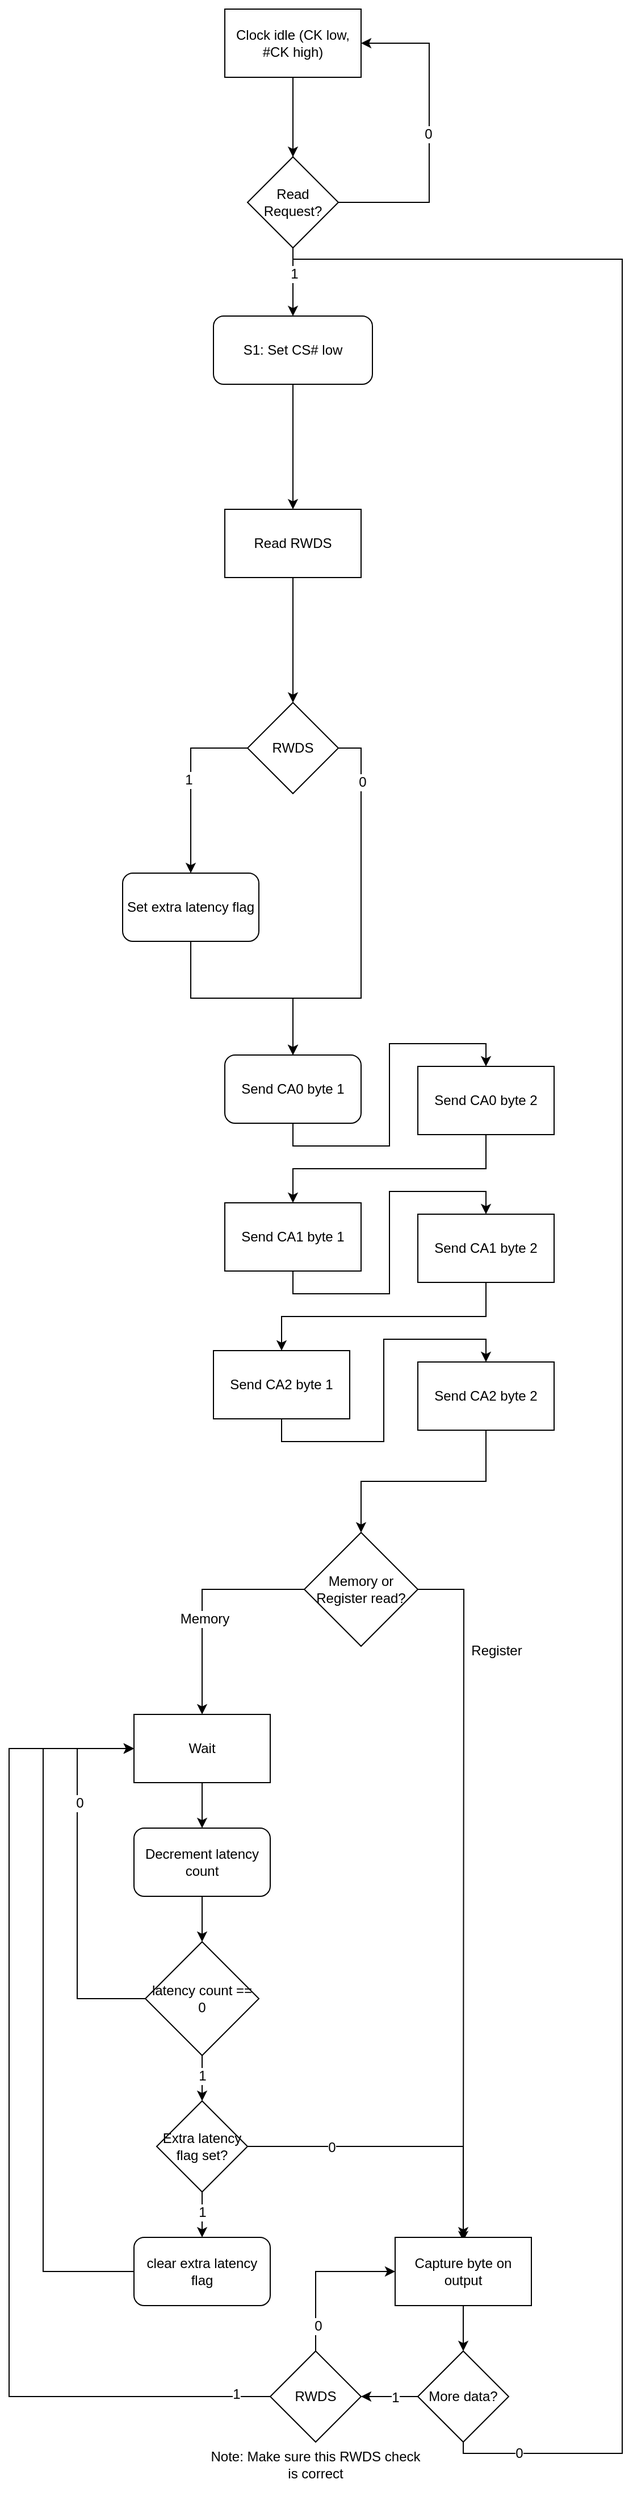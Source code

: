 <mxfile version="12.7.9" type="device"><diagram id="rFzE-h0C4OcnvdwO5dkT" name="Page-1"><mxGraphModel dx="1182" dy="1864" grid="1" gridSize="10" guides="1" tooltips="1" connect="1" arrows="1" fold="1" page="1" pageScale="1" pageWidth="850" pageHeight="1100" math="0" shadow="0"><root><mxCell id="0"/><mxCell id="1" parent="0"/><mxCell id="8U5P-9D5meJblMVot_Um-66" style="edgeStyle=orthogonalEdgeStyle;rounded=0;orthogonalLoop=1;jettySize=auto;html=1;exitX=0.5;exitY=1;exitDx=0;exitDy=0;entryX=0.5;entryY=0;entryDx=0;entryDy=0;" edge="1" parent="1" source="8U5P-9D5meJblMVot_Um-1" target="8U5P-9D5meJblMVot_Um-65"><mxGeometry relative="1" as="geometry"/></mxCell><mxCell id="8U5P-9D5meJblMVot_Um-1" value="S1: Set CS# low" style="rounded=1;whiteSpace=wrap;html=1;" vertex="1" parent="1"><mxGeometry x="330" y="-80" width="140" height="60" as="geometry"/></mxCell><mxCell id="8U5P-9D5meJblMVot_Um-6" style="edgeStyle=orthogonalEdgeStyle;rounded=0;orthogonalLoop=1;jettySize=auto;html=1;exitX=0;exitY=0.5;exitDx=0;exitDy=0;entryX=0.5;entryY=0;entryDx=0;entryDy=0;" edge="1" parent="1" source="8U5P-9D5meJblMVot_Um-2" target="8U5P-9D5meJblMVot_Um-4"><mxGeometry relative="1" as="geometry"/></mxCell><mxCell id="8U5P-9D5meJblMVot_Um-8" value="1" style="text;html=1;align=center;verticalAlign=middle;resizable=0;points=[];labelBackgroundColor=#ffffff;" vertex="1" connectable="0" parent="8U5P-9D5meJblMVot_Um-6"><mxGeometry x="-0.375" y="28" relative="1" as="geometry"><mxPoint x="-30" y="28" as="offset"/></mxGeometry></mxCell><mxCell id="8U5P-9D5meJblMVot_Um-41" style="edgeStyle=orthogonalEdgeStyle;rounded=0;orthogonalLoop=1;jettySize=auto;html=1;exitX=1;exitY=0.5;exitDx=0;exitDy=0;entryX=0.5;entryY=0;entryDx=0;entryDy=0;" edge="1" parent="1" source="8U5P-9D5meJblMVot_Um-2" target="8U5P-9D5meJblMVot_Um-10"><mxGeometry relative="1" as="geometry"><Array as="points"><mxPoint x="460" y="300"/><mxPoint x="460" y="520"/><mxPoint x="400" y="520"/></Array></mxGeometry></mxCell><mxCell id="8U5P-9D5meJblMVot_Um-42" value="0" style="text;html=1;align=center;verticalAlign=middle;resizable=0;points=[];labelBackgroundColor=#ffffff;" vertex="1" connectable="0" parent="8U5P-9D5meJblMVot_Um-41"><mxGeometry x="-0.717" y="1" relative="1" as="geometry"><mxPoint as="offset"/></mxGeometry></mxCell><mxCell id="8U5P-9D5meJblMVot_Um-2" value="RWDS" style="rhombus;whiteSpace=wrap;html=1;" vertex="1" parent="1"><mxGeometry x="360" y="260" width="80" height="80" as="geometry"/></mxCell><mxCell id="8U5P-9D5meJblMVot_Um-11" style="edgeStyle=orthogonalEdgeStyle;rounded=0;orthogonalLoop=1;jettySize=auto;html=1;exitX=0.5;exitY=1;exitDx=0;exitDy=0;entryX=0.5;entryY=0;entryDx=0;entryDy=0;" edge="1" parent="1" source="8U5P-9D5meJblMVot_Um-4" target="8U5P-9D5meJblMVot_Um-10"><mxGeometry relative="1" as="geometry"/></mxCell><mxCell id="8U5P-9D5meJblMVot_Um-4" value="Set extra latency flag" style="rounded=1;whiteSpace=wrap;html=1;" vertex="1" parent="1"><mxGeometry x="250" y="410" width="120" height="60" as="geometry"/></mxCell><mxCell id="8U5P-9D5meJblMVot_Um-14" style="edgeStyle=orthogonalEdgeStyle;rounded=0;orthogonalLoop=1;jettySize=auto;html=1;exitX=0.5;exitY=1;exitDx=0;exitDy=0;entryX=0.5;entryY=0;entryDx=0;entryDy=0;" edge="1" parent="1" source="8U5P-9D5meJblMVot_Um-10" target="8U5P-9D5meJblMVot_Um-13"><mxGeometry relative="1" as="geometry"/></mxCell><mxCell id="8U5P-9D5meJblMVot_Um-10" value="&lt;div&gt;Send CA0 byte 1&lt;/div&gt;" style="rounded=1;whiteSpace=wrap;html=1;" vertex="1" parent="1"><mxGeometry x="340" y="570" width="120" height="60" as="geometry"/></mxCell><mxCell id="8U5P-9D5meJblMVot_Um-16" style="edgeStyle=orthogonalEdgeStyle;rounded=0;orthogonalLoop=1;jettySize=auto;html=1;exitX=0.5;exitY=1;exitDx=0;exitDy=0;entryX=0.5;entryY=0;entryDx=0;entryDy=0;" edge="1" parent="1" source="8U5P-9D5meJblMVot_Um-13" target="8U5P-9D5meJblMVot_Um-15"><mxGeometry relative="1" as="geometry"/></mxCell><mxCell id="8U5P-9D5meJblMVot_Um-13" value="&lt;div&gt;Send CA0 byte 2 &lt;br&gt;&lt;/div&gt;" style="rounded=0;whiteSpace=wrap;html=1;" vertex="1" parent="1"><mxGeometry x="510" y="580" width="120" height="60" as="geometry"/></mxCell><mxCell id="8U5P-9D5meJblMVot_Um-18" style="edgeStyle=orthogonalEdgeStyle;rounded=0;orthogonalLoop=1;jettySize=auto;html=1;exitX=0.5;exitY=1;exitDx=0;exitDy=0;entryX=0.5;entryY=0;entryDx=0;entryDy=0;" edge="1" parent="1" source="8U5P-9D5meJblMVot_Um-15" target="8U5P-9D5meJblMVot_Um-17"><mxGeometry relative="1" as="geometry"/></mxCell><mxCell id="8U5P-9D5meJblMVot_Um-15" value="Send CA1 byte 1" style="rounded=0;whiteSpace=wrap;html=1;" vertex="1" parent="1"><mxGeometry x="340" y="700" width="120" height="60" as="geometry"/></mxCell><mxCell id="8U5P-9D5meJblMVot_Um-20" style="edgeStyle=orthogonalEdgeStyle;rounded=0;orthogonalLoop=1;jettySize=auto;html=1;exitX=0.5;exitY=1;exitDx=0;exitDy=0;entryX=0.5;entryY=0;entryDx=0;entryDy=0;" edge="1" parent="1" source="8U5P-9D5meJblMVot_Um-17" target="8U5P-9D5meJblMVot_Um-19"><mxGeometry relative="1" as="geometry"/></mxCell><mxCell id="8U5P-9D5meJblMVot_Um-17" value="Send CA1 byte 2" style="rounded=0;whiteSpace=wrap;html=1;" vertex="1" parent="1"><mxGeometry x="510" y="710" width="120" height="60" as="geometry"/></mxCell><mxCell id="8U5P-9D5meJblMVot_Um-22" style="edgeStyle=orthogonalEdgeStyle;rounded=0;orthogonalLoop=1;jettySize=auto;html=1;exitX=0.5;exitY=1;exitDx=0;exitDy=0;entryX=0.5;entryY=0;entryDx=0;entryDy=0;" edge="1" parent="1" source="8U5P-9D5meJblMVot_Um-19" target="8U5P-9D5meJblMVot_Um-21"><mxGeometry relative="1" as="geometry"/></mxCell><mxCell id="8U5P-9D5meJblMVot_Um-19" value="Send CA2 byte 1" style="rounded=0;whiteSpace=wrap;html=1;" vertex="1" parent="1"><mxGeometry x="330" y="830" width="120" height="60" as="geometry"/></mxCell><mxCell id="8U5P-9D5meJblMVot_Um-25" style="edgeStyle=orthogonalEdgeStyle;rounded=0;orthogonalLoop=1;jettySize=auto;html=1;exitX=0.5;exitY=1;exitDx=0;exitDy=0;entryX=0.5;entryY=0;entryDx=0;entryDy=0;" edge="1" parent="1" source="8U5P-9D5meJblMVot_Um-21" target="8U5P-9D5meJblMVot_Um-23"><mxGeometry relative="1" as="geometry"/></mxCell><mxCell id="8U5P-9D5meJblMVot_Um-21" value="Send CA2 byte 2" style="rounded=0;whiteSpace=wrap;html=1;" vertex="1" parent="1"><mxGeometry x="510" y="840" width="120" height="60" as="geometry"/></mxCell><mxCell id="8U5P-9D5meJblMVot_Um-29" style="edgeStyle=orthogonalEdgeStyle;rounded=0;orthogonalLoop=1;jettySize=auto;html=1;exitX=0;exitY=0.5;exitDx=0;exitDy=0;" edge="1" parent="1" source="8U5P-9D5meJblMVot_Um-23" target="8U5P-9D5meJblMVot_Um-26"><mxGeometry relative="1" as="geometry"/></mxCell><mxCell id="8U5P-9D5meJblMVot_Um-30" value="Memory" style="text;html=1;align=center;verticalAlign=middle;resizable=0;points=[];labelBackgroundColor=#ffffff;" vertex="1" connectable="0" parent="8U5P-9D5meJblMVot_Um-29"><mxGeometry x="-0.115" y="26" relative="1" as="geometry"><mxPoint as="offset"/></mxGeometry></mxCell><mxCell id="8U5P-9D5meJblMVot_Um-47" style="edgeStyle=orthogonalEdgeStyle;rounded=0;orthogonalLoop=1;jettySize=auto;html=1;exitX=1;exitY=0.5;exitDx=0;exitDy=0;" edge="1" parent="1" source="8U5P-9D5meJblMVot_Um-23"><mxGeometry relative="1" as="geometry"><mxPoint x="550" y="1613.333" as="targetPoint"/></mxGeometry></mxCell><mxCell id="8U5P-9D5meJblMVot_Um-49" value="Register" style="text;html=1;align=center;verticalAlign=middle;resizable=0;points=[];labelBackgroundColor=#ffffff;" vertex="1" connectable="0" parent="8U5P-9D5meJblMVot_Um-47"><mxGeometry x="-0.87" y="-27" relative="1" as="geometry"><mxPoint x="29" y="27" as="offset"/></mxGeometry></mxCell><mxCell id="8U5P-9D5meJblMVot_Um-23" value="Memory or Register read?" style="rhombus;whiteSpace=wrap;html=1;" vertex="1" parent="1"><mxGeometry x="410" y="990" width="100" height="100" as="geometry"/></mxCell><mxCell id="8U5P-9D5meJblMVot_Um-31" style="edgeStyle=orthogonalEdgeStyle;rounded=0;orthogonalLoop=1;jettySize=auto;html=1;exitX=0.5;exitY=1;exitDx=0;exitDy=0;entryX=0.5;entryY=0;entryDx=0;entryDy=0;" edge="1" parent="1" source="8U5P-9D5meJblMVot_Um-26" target="8U5P-9D5meJblMVot_Um-27"><mxGeometry relative="1" as="geometry"/></mxCell><mxCell id="8U5P-9D5meJblMVot_Um-26" value="Wait" style="rounded=0;whiteSpace=wrap;html=1;" vertex="1" parent="1"><mxGeometry x="260" y="1150" width="120" height="60" as="geometry"/></mxCell><mxCell id="8U5P-9D5meJblMVot_Um-32" style="edgeStyle=orthogonalEdgeStyle;rounded=0;orthogonalLoop=1;jettySize=auto;html=1;exitX=0.5;exitY=1;exitDx=0;exitDy=0;entryX=0.5;entryY=0;entryDx=0;entryDy=0;" edge="1" parent="1" source="8U5P-9D5meJblMVot_Um-27" target="8U5P-9D5meJblMVot_Um-28"><mxGeometry relative="1" as="geometry"/></mxCell><mxCell id="8U5P-9D5meJblMVot_Um-27" value="Decrement latency count" style="rounded=1;whiteSpace=wrap;html=1;" vertex="1" parent="1"><mxGeometry x="260" y="1250" width="120" height="60" as="geometry"/></mxCell><mxCell id="8U5P-9D5meJblMVot_Um-33" style="edgeStyle=orthogonalEdgeStyle;rounded=0;orthogonalLoop=1;jettySize=auto;html=1;exitX=0;exitY=0.5;exitDx=0;exitDy=0;entryX=0;entryY=0.5;entryDx=0;entryDy=0;" edge="1" parent="1" source="8U5P-9D5meJblMVot_Um-28" target="8U5P-9D5meJblMVot_Um-26"><mxGeometry relative="1" as="geometry"><Array as="points"><mxPoint x="210" y="1400"/><mxPoint x="210" y="1180"/></Array></mxGeometry></mxCell><mxCell id="8U5P-9D5meJblMVot_Um-34" value="0" style="text;html=1;align=center;verticalAlign=middle;resizable=0;points=[];labelBackgroundColor=#ffffff;" vertex="1" connectable="0" parent="8U5P-9D5meJblMVot_Um-33"><mxGeometry x="0.405" y="-2" relative="1" as="geometry"><mxPoint as="offset"/></mxGeometry></mxCell><mxCell id="8U5P-9D5meJblMVot_Um-37" style="edgeStyle=orthogonalEdgeStyle;rounded=0;orthogonalLoop=1;jettySize=auto;html=1;exitX=0.5;exitY=1;exitDx=0;exitDy=0;entryX=0.5;entryY=0;entryDx=0;entryDy=0;" edge="1" parent="1" source="8U5P-9D5meJblMVot_Um-28" target="8U5P-9D5meJblMVot_Um-36"><mxGeometry relative="1" as="geometry"/></mxCell><mxCell id="8U5P-9D5meJblMVot_Um-43" value="1" style="text;html=1;align=center;verticalAlign=middle;resizable=0;points=[];labelBackgroundColor=#ffffff;" vertex="1" connectable="0" parent="8U5P-9D5meJblMVot_Um-37"><mxGeometry x="-0.12" relative="1" as="geometry"><mxPoint as="offset"/></mxGeometry></mxCell><mxCell id="8U5P-9D5meJblMVot_Um-28" value="latency count == 0" style="rhombus;whiteSpace=wrap;html=1;" vertex="1" parent="1"><mxGeometry x="270" y="1350" width="100" height="100" as="geometry"/></mxCell><mxCell id="8U5P-9D5meJblMVot_Um-39" style="edgeStyle=orthogonalEdgeStyle;rounded=0;orthogonalLoop=1;jettySize=auto;html=1;exitX=0.5;exitY=1;exitDx=0;exitDy=0;entryX=0.5;entryY=0;entryDx=0;entryDy=0;" edge="1" parent="1" source="8U5P-9D5meJblMVot_Um-36" target="8U5P-9D5meJblMVot_Um-38"><mxGeometry relative="1" as="geometry"/></mxCell><mxCell id="8U5P-9D5meJblMVot_Um-44" value="1" style="text;html=1;align=center;verticalAlign=middle;resizable=0;points=[];labelBackgroundColor=#ffffff;" vertex="1" connectable="0" parent="8U5P-9D5meJblMVot_Um-39"><mxGeometry x="-0.121" relative="1" as="geometry"><mxPoint as="offset"/></mxGeometry></mxCell><mxCell id="8U5P-9D5meJblMVot_Um-46" style="edgeStyle=orthogonalEdgeStyle;rounded=0;orthogonalLoop=1;jettySize=auto;html=1;exitX=1;exitY=0.5;exitDx=0;exitDy=0;entryX=0.5;entryY=0;entryDx=0;entryDy=0;" edge="1" parent="1" source="8U5P-9D5meJblMVot_Um-36" target="8U5P-9D5meJblMVot_Um-45"><mxGeometry relative="1" as="geometry"/></mxCell><mxCell id="8U5P-9D5meJblMVot_Um-48" value="0" style="text;html=1;align=center;verticalAlign=middle;resizable=0;points=[];labelBackgroundColor=#ffffff;" vertex="1" connectable="0" parent="8U5P-9D5meJblMVot_Um-46"><mxGeometry x="-0.457" y="-1" relative="1" as="geometry"><mxPoint as="offset"/></mxGeometry></mxCell><mxCell id="8U5P-9D5meJblMVot_Um-36" value="Extra latency flag set?" style="rhombus;whiteSpace=wrap;html=1;" vertex="1" parent="1"><mxGeometry x="280" y="1490" width="80" height="80" as="geometry"/></mxCell><mxCell id="8U5P-9D5meJblMVot_Um-40" style="edgeStyle=orthogonalEdgeStyle;rounded=0;orthogonalLoop=1;jettySize=auto;html=1;exitX=0;exitY=0.5;exitDx=0;exitDy=0;entryX=0;entryY=0.5;entryDx=0;entryDy=0;" edge="1" parent="1" source="8U5P-9D5meJblMVot_Um-38" target="8U5P-9D5meJblMVot_Um-26"><mxGeometry relative="1" as="geometry"><Array as="points"><mxPoint x="180" y="1640"/><mxPoint x="180" y="1180"/></Array></mxGeometry></mxCell><mxCell id="8U5P-9D5meJblMVot_Um-38" value="clear extra latency flag" style="rounded=1;whiteSpace=wrap;html=1;" vertex="1" parent="1"><mxGeometry x="260" y="1610" width="120" height="60" as="geometry"/></mxCell><mxCell id="8U5P-9D5meJblMVot_Um-51" style="edgeStyle=orthogonalEdgeStyle;rounded=0;orthogonalLoop=1;jettySize=auto;html=1;exitX=0.5;exitY=1;exitDx=0;exitDy=0;entryX=0.5;entryY=0;entryDx=0;entryDy=0;" edge="1" parent="1" source="8U5P-9D5meJblMVot_Um-45" target="8U5P-9D5meJblMVot_Um-50"><mxGeometry relative="1" as="geometry"/></mxCell><mxCell id="8U5P-9D5meJblMVot_Um-45" value="Capture byte on output" style="rounded=0;whiteSpace=wrap;html=1;" vertex="1" parent="1"><mxGeometry x="490" y="1610" width="120" height="60" as="geometry"/></mxCell><mxCell id="8U5P-9D5meJblMVot_Um-63" style="edgeStyle=orthogonalEdgeStyle;rounded=0;orthogonalLoop=1;jettySize=auto;html=1;exitX=0.5;exitY=1;exitDx=0;exitDy=0;entryX=0.5;entryY=0;entryDx=0;entryDy=0;" edge="1" parent="1" source="8U5P-9D5meJblMVot_Um-50" target="8U5P-9D5meJblMVot_Um-55"><mxGeometry relative="1" as="geometry"><Array as="points"><mxPoint x="550" y="1800"/><mxPoint x="690" y="1800"/><mxPoint x="690" y="-130"/><mxPoint x="400" y="-130"/></Array></mxGeometry></mxCell><mxCell id="8U5P-9D5meJblMVot_Um-64" value="0" style="text;html=1;align=center;verticalAlign=middle;resizable=0;points=[];labelBackgroundColor=#ffffff;" vertex="1" connectable="0" parent="8U5P-9D5meJblMVot_Um-63"><mxGeometry x="-0.955" relative="1" as="geometry"><mxPoint as="offset"/></mxGeometry></mxCell><mxCell id="8U5P-9D5meJblMVot_Um-70" style="edgeStyle=orthogonalEdgeStyle;rounded=0;orthogonalLoop=1;jettySize=auto;html=1;exitX=0;exitY=0.5;exitDx=0;exitDy=0;entryX=1;entryY=0.5;entryDx=0;entryDy=0;" edge="1" parent="1" source="8U5P-9D5meJblMVot_Um-50" target="8U5P-9D5meJblMVot_Um-69"><mxGeometry relative="1" as="geometry"/></mxCell><mxCell id="8U5P-9D5meJblMVot_Um-72" value="1" style="text;html=1;align=center;verticalAlign=middle;resizable=0;points=[];labelBackgroundColor=#ffffff;" vertex="1" connectable="0" parent="8U5P-9D5meJblMVot_Um-70"><mxGeometry x="-0.208" y="1" relative="1" as="geometry"><mxPoint as="offset"/></mxGeometry></mxCell><mxCell id="8U5P-9D5meJblMVot_Um-50" value="More data?" style="rhombus;whiteSpace=wrap;html=1;" vertex="1" parent="1"><mxGeometry x="510" y="1710" width="80" height="80" as="geometry"/></mxCell><mxCell id="8U5P-9D5meJblMVot_Um-58" style="edgeStyle=orthogonalEdgeStyle;rounded=0;orthogonalLoop=1;jettySize=auto;html=1;exitX=0.5;exitY=1;exitDx=0;exitDy=0;entryX=0.5;entryY=0;entryDx=0;entryDy=0;" edge="1" parent="1" source="8U5P-9D5meJblMVot_Um-55" target="8U5P-9D5meJblMVot_Um-57"><mxGeometry relative="1" as="geometry"/></mxCell><mxCell id="8U5P-9D5meJblMVot_Um-55" value="&lt;div&gt;Clock idle (CK low, #CK high)&lt;/div&gt;" style="rounded=0;whiteSpace=wrap;html=1;" vertex="1" parent="1"><mxGeometry x="340" y="-350" width="120" height="60" as="geometry"/></mxCell><mxCell id="8U5P-9D5meJblMVot_Um-59" style="edgeStyle=orthogonalEdgeStyle;rounded=0;orthogonalLoop=1;jettySize=auto;html=1;exitX=0.5;exitY=1;exitDx=0;exitDy=0;entryX=0.5;entryY=0;entryDx=0;entryDy=0;" edge="1" parent="1" source="8U5P-9D5meJblMVot_Um-57" target="8U5P-9D5meJblMVot_Um-1"><mxGeometry relative="1" as="geometry"/></mxCell><mxCell id="8U5P-9D5meJblMVot_Um-61" value="1" style="text;html=1;align=center;verticalAlign=middle;resizable=0;points=[];labelBackgroundColor=#ffffff;" vertex="1" connectable="0" parent="8U5P-9D5meJblMVot_Um-59"><mxGeometry x="-0.252" y="1" relative="1" as="geometry"><mxPoint as="offset"/></mxGeometry></mxCell><mxCell id="8U5P-9D5meJblMVot_Um-60" style="edgeStyle=orthogonalEdgeStyle;rounded=0;orthogonalLoop=1;jettySize=auto;html=1;exitX=1;exitY=0.5;exitDx=0;exitDy=0;entryX=1;entryY=0.5;entryDx=0;entryDy=0;" edge="1" parent="1" source="8U5P-9D5meJblMVot_Um-57" target="8U5P-9D5meJblMVot_Um-55"><mxGeometry relative="1" as="geometry"><Array as="points"><mxPoint x="520" y="-180"/><mxPoint x="520" y="-320"/></Array></mxGeometry></mxCell><mxCell id="8U5P-9D5meJblMVot_Um-62" value="0" style="text;html=1;align=center;verticalAlign=middle;resizable=0;points=[];labelBackgroundColor=#ffffff;" vertex="1" connectable="0" parent="8U5P-9D5meJblMVot_Um-60"><mxGeometry x="0.003" y="1" relative="1" as="geometry"><mxPoint as="offset"/></mxGeometry></mxCell><mxCell id="8U5P-9D5meJblMVot_Um-57" value="Read Request?" style="rhombus;whiteSpace=wrap;html=1;rounded=0;" vertex="1" parent="1"><mxGeometry x="360" y="-220" width="80" height="80" as="geometry"/></mxCell><mxCell id="8U5P-9D5meJblMVot_Um-67" style="edgeStyle=orthogonalEdgeStyle;rounded=0;orthogonalLoop=1;jettySize=auto;html=1;exitX=0.5;exitY=1;exitDx=0;exitDy=0;entryX=0.5;entryY=0;entryDx=0;entryDy=0;" edge="1" parent="1" source="8U5P-9D5meJblMVot_Um-65" target="8U5P-9D5meJblMVot_Um-2"><mxGeometry relative="1" as="geometry"/></mxCell><mxCell id="8U5P-9D5meJblMVot_Um-65" value="&lt;div&gt;Read RWDS&lt;br&gt;&lt;/div&gt;" style="rounded=0;whiteSpace=wrap;html=1;" vertex="1" parent="1"><mxGeometry x="340" y="90" width="120" height="60" as="geometry"/></mxCell><mxCell id="8U5P-9D5meJblMVot_Um-68" value="Note: Make sure this RWDS check is correct" style="text;html=1;strokeColor=none;fillColor=none;align=center;verticalAlign=middle;whiteSpace=wrap;rounded=0;" vertex="1" parent="1"><mxGeometry x="325" y="1780" width="190" height="60" as="geometry"/></mxCell><mxCell id="8U5P-9D5meJblMVot_Um-71" style="edgeStyle=orthogonalEdgeStyle;rounded=0;orthogonalLoop=1;jettySize=auto;html=1;exitX=0;exitY=0.5;exitDx=0;exitDy=0;entryX=0;entryY=0.5;entryDx=0;entryDy=0;" edge="1" parent="1" source="8U5P-9D5meJblMVot_Um-69" target="8U5P-9D5meJblMVot_Um-26"><mxGeometry relative="1" as="geometry"><Array as="points"><mxPoint x="150" y="1750"/><mxPoint x="150" y="1180"/></Array></mxGeometry></mxCell><mxCell id="8U5P-9D5meJblMVot_Um-76" value="1" style="text;html=1;align=center;verticalAlign=middle;resizable=0;points=[];labelBackgroundColor=#ffffff;" vertex="1" connectable="0" parent="8U5P-9D5meJblMVot_Um-71"><mxGeometry x="-0.934" y="-2" relative="1" as="geometry"><mxPoint as="offset"/></mxGeometry></mxCell><mxCell id="8U5P-9D5meJblMVot_Um-73" style="edgeStyle=orthogonalEdgeStyle;rounded=0;orthogonalLoop=1;jettySize=auto;html=1;exitX=0.5;exitY=0;exitDx=0;exitDy=0;entryX=0;entryY=0.5;entryDx=0;entryDy=0;" edge="1" parent="1" source="8U5P-9D5meJblMVot_Um-69" target="8U5P-9D5meJblMVot_Um-45"><mxGeometry relative="1" as="geometry"/></mxCell><mxCell id="8U5P-9D5meJblMVot_Um-74" value="0" style="text;html=1;align=center;verticalAlign=middle;resizable=0;points=[];labelBackgroundColor=#ffffff;" vertex="1" connectable="0" parent="8U5P-9D5meJblMVot_Um-73"><mxGeometry x="-0.688" y="-2" relative="1" as="geometry"><mxPoint as="offset"/></mxGeometry></mxCell><mxCell id="8U5P-9D5meJblMVot_Um-69" value="RWDS" style="rhombus;whiteSpace=wrap;html=1;" vertex="1" parent="1"><mxGeometry x="380" y="1710" width="80" height="80" as="geometry"/></mxCell></root></mxGraphModel></diagram></mxfile>